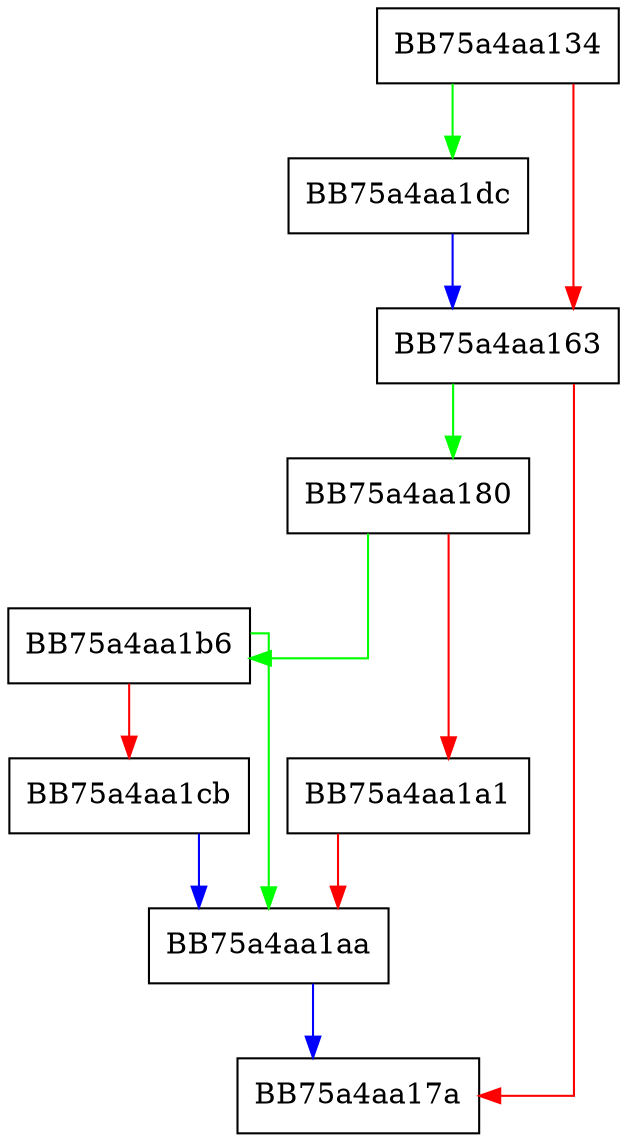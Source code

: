 digraph set_DTSSE_FPU {
  node [shape="box"];
  graph [splines=ortho];
  BB75a4aa134 -> BB75a4aa1dc [color="green"];
  BB75a4aa134 -> BB75a4aa163 [color="red"];
  BB75a4aa163 -> BB75a4aa180 [color="green"];
  BB75a4aa163 -> BB75a4aa17a [color="red"];
  BB75a4aa180 -> BB75a4aa1b6 [color="green"];
  BB75a4aa180 -> BB75a4aa1a1 [color="red"];
  BB75a4aa1a1 -> BB75a4aa1aa [color="red"];
  BB75a4aa1aa -> BB75a4aa17a [color="blue"];
  BB75a4aa1b6 -> BB75a4aa1aa [color="green"];
  BB75a4aa1b6 -> BB75a4aa1cb [color="red"];
  BB75a4aa1cb -> BB75a4aa1aa [color="blue"];
  BB75a4aa1dc -> BB75a4aa163 [color="blue"];
}